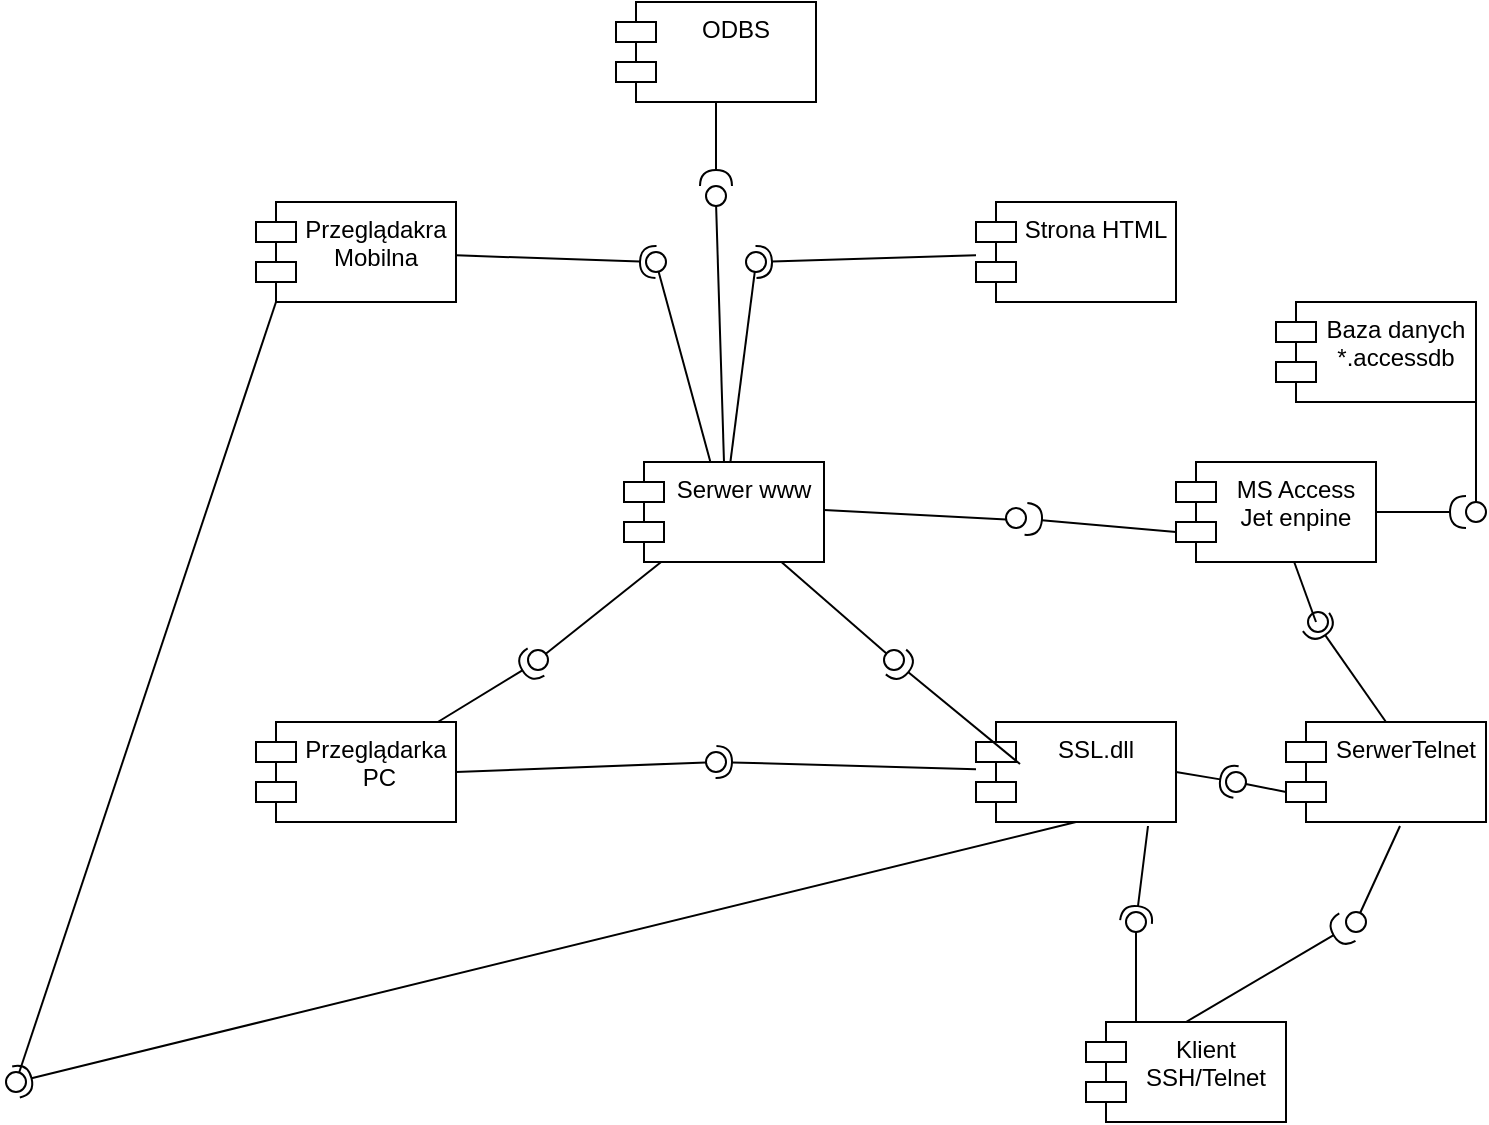<mxfile version="17.4.1" type="device"><diagram id="FEmVOM8YC1VBy2fihCA-" name="Page-1"><mxGraphModel dx="1422" dy="794" grid="1" gridSize="10" guides="1" tooltips="1" connect="1" arrows="1" fold="1" page="1" pageScale="1" pageWidth="827" pageHeight="1169" math="0" shadow="0"><root><mxCell id="0"/><mxCell id="1" parent="0"/><mxCell id="SUjSTDH74MfZ5J1Wyps8-1" value="Serwer www" style="shape=module;align=left;spacingLeft=20;align=center;verticalAlign=top;" vertex="1" parent="1"><mxGeometry x="364" y="320" width="100" height="50" as="geometry"/></mxCell><mxCell id="SUjSTDH74MfZ5J1Wyps8-2" value="Przeglądakra&#10;Mobilna" style="shape=module;align=left;spacingLeft=20;align=center;verticalAlign=top;" vertex="1" parent="1"><mxGeometry x="180" y="190" width="100" height="50" as="geometry"/></mxCell><mxCell id="SUjSTDH74MfZ5J1Wyps8-3" value="Strona HTML" style="shape=module;align=left;spacingLeft=20;align=center;verticalAlign=top;" vertex="1" parent="1"><mxGeometry x="540" y="190" width="100" height="50" as="geometry"/></mxCell><mxCell id="SUjSTDH74MfZ5J1Wyps8-4" value="Przeglądarka&#10; PC" style="shape=module;align=left;spacingLeft=20;align=center;verticalAlign=top;" vertex="1" parent="1"><mxGeometry x="180" y="450" width="100" height="50" as="geometry"/></mxCell><mxCell id="SUjSTDH74MfZ5J1Wyps8-5" value="SSL.dll&#10;" style="shape=module;align=left;spacingLeft=20;align=center;verticalAlign=top;" vertex="1" parent="1"><mxGeometry x="540" y="450" width="100" height="50" as="geometry"/></mxCell><mxCell id="SUjSTDH74MfZ5J1Wyps8-9" value="" style="rounded=0;orthogonalLoop=1;jettySize=auto;html=1;endArrow=halfCircle;endFill=0;endSize=6;strokeWidth=1;sketch=0;" edge="1" parent="1" source="SUjSTDH74MfZ5J1Wyps8-3"><mxGeometry relative="1" as="geometry"><mxPoint x="290" y="225" as="sourcePoint"/><mxPoint x="430" y="220" as="targetPoint"/></mxGeometry></mxCell><mxCell id="SUjSTDH74MfZ5J1Wyps8-10" value="" style="rounded=0;orthogonalLoop=1;jettySize=auto;html=1;endArrow=halfCircle;endFill=0;endSize=6;strokeWidth=1;sketch=0;exitX=0.22;exitY=0.42;exitDx=0;exitDy=0;exitPerimeter=0;" edge="1" parent="1" source="SUjSTDH74MfZ5J1Wyps8-5"><mxGeometry relative="1" as="geometry"><mxPoint x="550" y="400.002" as="sourcePoint"/><mxPoint x="500" y="420" as="targetPoint"/></mxGeometry></mxCell><mxCell id="SUjSTDH74MfZ5J1Wyps8-11" value="" style="rounded=0;orthogonalLoop=1;jettySize=auto;html=1;endArrow=halfCircle;endFill=0;endSize=6;strokeWidth=1;sketch=0;" edge="1" parent="1" source="SUjSTDH74MfZ5J1Wyps8-4"><mxGeometry relative="1" as="geometry"><mxPoint x="442" y="450" as="sourcePoint"/><mxPoint x="320" y="420" as="targetPoint"/></mxGeometry></mxCell><mxCell id="SUjSTDH74MfZ5J1Wyps8-13" value="" style="rounded=0;orthogonalLoop=1;jettySize=auto;html=1;endArrow=halfCircle;endFill=0;endSize=6;strokeWidth=1;sketch=0;" edge="1" parent="1" source="SUjSTDH74MfZ5J1Wyps8-2"><mxGeometry relative="1" as="geometry"><mxPoint x="420" y="240.002" as="sourcePoint"/><mxPoint x="380" y="220" as="targetPoint"/></mxGeometry></mxCell><mxCell id="SUjSTDH74MfZ5J1Wyps8-16" value="" style="ellipse;whiteSpace=wrap;html=1;align=center;aspect=fixed;resizable=0;points=[];outlineConnect=0;sketch=0;" vertex="1" parent="1"><mxGeometry x="316" y="414" width="10" height="10" as="geometry"/></mxCell><mxCell id="SUjSTDH74MfZ5J1Wyps8-17" value="" style="ellipse;whiteSpace=wrap;html=1;align=center;aspect=fixed;resizable=0;points=[];outlineConnect=0;sketch=0;" vertex="1" parent="1"><mxGeometry x="494" y="414" width="10" height="10" as="geometry"/></mxCell><mxCell id="SUjSTDH74MfZ5J1Wyps8-18" value="" style="ellipse;whiteSpace=wrap;html=1;align=center;aspect=fixed;resizable=0;points=[];outlineConnect=0;sketch=0;" vertex="1" parent="1"><mxGeometry x="425" y="215" width="10" height="10" as="geometry"/></mxCell><mxCell id="SUjSTDH74MfZ5J1Wyps8-20" value="" style="ellipse;whiteSpace=wrap;html=1;align=center;aspect=fixed;resizable=0;points=[];outlineConnect=0;sketch=0;" vertex="1" parent="1"><mxGeometry x="375" y="215" width="10" height="10" as="geometry"/></mxCell><mxCell id="SUjSTDH74MfZ5J1Wyps8-21" value="" style="endArrow=none;html=1;rounded=0;" edge="1" parent="1" source="SUjSTDH74MfZ5J1Wyps8-20" target="SUjSTDH74MfZ5J1Wyps8-1"><mxGeometry relative="1" as="geometry"><mxPoint x="330" y="410" as="sourcePoint"/><mxPoint x="490" y="410" as="targetPoint"/></mxGeometry></mxCell><mxCell id="SUjSTDH74MfZ5J1Wyps8-22" value="" style="endArrow=none;html=1;rounded=0;" edge="1" parent="1" source="SUjSTDH74MfZ5J1Wyps8-1" target="SUjSTDH74MfZ5J1Wyps8-16"><mxGeometry relative="1" as="geometry"><mxPoint x="388.003" y="429.997" as="sourcePoint"/><mxPoint x="413.9" y="525.17" as="targetPoint"/></mxGeometry></mxCell><mxCell id="SUjSTDH74MfZ5J1Wyps8-23" value="" style="endArrow=none;html=1;rounded=0;" edge="1" parent="1" source="SUjSTDH74MfZ5J1Wyps8-18" target="SUjSTDH74MfZ5J1Wyps8-1"><mxGeometry relative="1" as="geometry"><mxPoint x="401.303" y="244.827" as="sourcePoint"/><mxPoint x="427.2" y="340" as="targetPoint"/></mxGeometry></mxCell><mxCell id="SUjSTDH74MfZ5J1Wyps8-25" value="" style="endArrow=none;html=1;rounded=0;" edge="1" parent="1" source="SUjSTDH74MfZ5J1Wyps8-17" target="SUjSTDH74MfZ5J1Wyps8-1"><mxGeometry relative="1" as="geometry"><mxPoint x="439.404" y="234.964" as="sourcePoint"/><mxPoint x="427.2" y="330" as="targetPoint"/></mxGeometry></mxCell><mxCell id="SUjSTDH74MfZ5J1Wyps8-26" value="" style="rounded=0;orthogonalLoop=1;jettySize=auto;html=1;endArrow=halfCircle;endFill=0;endSize=6;strokeWidth=1;sketch=0;exitX=0.5;exitY=1;exitDx=0;exitDy=0;" edge="1" parent="1" source="SUjSTDH74MfZ5J1Wyps8-5"><mxGeometry relative="1" as="geometry"><mxPoint x="572" y="481" as="sourcePoint"/><mxPoint x="60" y="630" as="targetPoint"/></mxGeometry></mxCell><mxCell id="SUjSTDH74MfZ5J1Wyps8-27" value="" style="ellipse;whiteSpace=wrap;html=1;align=center;aspect=fixed;resizable=0;points=[];outlineConnect=0;sketch=0;" vertex="1" parent="1"><mxGeometry x="55" y="625" width="10" height="10" as="geometry"/></mxCell><mxCell id="SUjSTDH74MfZ5J1Wyps8-28" value="" style="endArrow=none;html=1;rounded=0;exitX=0;exitY=1;exitDx=10;exitDy=0;exitPerimeter=0;" edge="1" parent="1" source="SUjSTDH74MfZ5J1Wyps8-2" target="SUjSTDH74MfZ5J1Wyps8-27"><mxGeometry relative="1" as="geometry"><mxPoint x="391.303" y="234.827" as="sourcePoint"/><mxPoint x="417.2" y="330" as="targetPoint"/></mxGeometry></mxCell><mxCell id="SUjSTDH74MfZ5J1Wyps8-29" value="" style="rounded=0;orthogonalLoop=1;jettySize=auto;html=1;endArrow=halfCircle;endFill=0;endSize=6;strokeWidth=1;sketch=0;" edge="1" parent="1" source="SUjSTDH74MfZ5J1Wyps8-5"><mxGeometry relative="1" as="geometry"><mxPoint x="280.909" y="460" as="sourcePoint"/><mxPoint x="410" y="470" as="targetPoint"/></mxGeometry></mxCell><mxCell id="SUjSTDH74MfZ5J1Wyps8-30" value="" style="ellipse;whiteSpace=wrap;html=1;align=center;aspect=fixed;resizable=0;points=[];outlineConnect=0;sketch=0;" vertex="1" parent="1"><mxGeometry x="405" y="465" width="10" height="10" as="geometry"/></mxCell><mxCell id="SUjSTDH74MfZ5J1Wyps8-31" value="" style="endArrow=none;html=1;rounded=0;entryX=1;entryY=0.5;entryDx=0;entryDy=0;" edge="1" parent="1" source="SUjSTDH74MfZ5J1Wyps8-30" target="SUjSTDH74MfZ5J1Wyps8-4"><mxGeometry relative="1" as="geometry"><mxPoint x="392.581" y="380" as="sourcePoint"/><mxPoint x="334.913" y="425.887" as="targetPoint"/></mxGeometry></mxCell><mxCell id="SUjSTDH74MfZ5J1Wyps8-32" value="MS Access&#10;Jet enpine" style="shape=module;align=left;spacingLeft=20;align=center;verticalAlign=top;" vertex="1" parent="1"><mxGeometry x="640" y="320" width="100" height="50" as="geometry"/></mxCell><mxCell id="SUjSTDH74MfZ5J1Wyps8-33" value="" style="endArrow=none;html=1;rounded=0;entryX=1;entryY=0.5;entryDx=0;entryDy=0;" edge="1" parent="1"><mxGeometry relative="1" as="geometry"><mxPoint x="560" y="349" as="sourcePoint"/><mxPoint x="464" y="344" as="targetPoint"/></mxGeometry></mxCell><mxCell id="SUjSTDH74MfZ5J1Wyps8-34" value="" style="ellipse;whiteSpace=wrap;html=1;align=center;aspect=fixed;resizable=0;points=[];outlineConnect=0;sketch=0;" vertex="1" parent="1"><mxGeometry x="555" y="343" width="10" height="10" as="geometry"/></mxCell><mxCell id="SUjSTDH74MfZ5J1Wyps8-35" value="" style="rounded=0;orthogonalLoop=1;jettySize=auto;html=1;endArrow=halfCircle;endFill=0;endSize=6;strokeWidth=1;sketch=0;exitX=0;exitY=0;exitDx=0;exitDy=35;exitPerimeter=0;" edge="1" parent="1"><mxGeometry relative="1" as="geometry"><mxPoint x="640" y="355" as="sourcePoint"/><mxPoint x="564.981" y="348.436" as="targetPoint"/></mxGeometry></mxCell><mxCell id="SUjSTDH74MfZ5J1Wyps8-36" value="Baza danych&#10;*.accessdb" style="shape=module;align=left;spacingLeft=20;align=center;verticalAlign=top;" vertex="1" parent="1"><mxGeometry x="690" y="240" width="100" height="50" as="geometry"/></mxCell><mxCell id="SUjSTDH74MfZ5J1Wyps8-37" value="" style="endArrow=none;html=1;rounded=0;entryX=1;entryY=1;entryDx=0;entryDy=0;" edge="1" parent="1" source="SUjSTDH74MfZ5J1Wyps8-38" target="SUjSTDH74MfZ5J1Wyps8-36"><mxGeometry relative="1" as="geometry"><mxPoint x="780" y="320" as="sourcePoint"/><mxPoint x="474" y="355" as="targetPoint"/></mxGeometry></mxCell><mxCell id="SUjSTDH74MfZ5J1Wyps8-38" value="" style="ellipse;whiteSpace=wrap;html=1;align=center;aspect=fixed;resizable=0;points=[];outlineConnect=0;sketch=0;" vertex="1" parent="1"><mxGeometry x="785" y="340" width="10" height="10" as="geometry"/></mxCell><mxCell id="SUjSTDH74MfZ5J1Wyps8-39" value="" style="rounded=0;orthogonalLoop=1;jettySize=auto;html=1;endArrow=halfCircle;endFill=0;endSize=6;strokeWidth=1;sketch=0;exitX=1;exitY=0.5;exitDx=0;exitDy=0;" edge="1" parent="1" source="SUjSTDH74MfZ5J1Wyps8-32" target="SUjSTDH74MfZ5J1Wyps8-38"><mxGeometry relative="1" as="geometry"><mxPoint x="656" y="358" as="sourcePoint"/><mxPoint x="570" y="358" as="targetPoint"/></mxGeometry></mxCell><mxCell id="SUjSTDH74MfZ5J1Wyps8-41" value="SerwerTelnet" style="shape=module;align=left;spacingLeft=20;align=center;verticalAlign=top;" vertex="1" parent="1"><mxGeometry x="695" y="450" width="100" height="50" as="geometry"/></mxCell><mxCell id="SUjSTDH74MfZ5J1Wyps8-42" value="Klient&#10;SSH/Telnet&#10;" style="shape=module;align=left;spacingLeft=20;align=center;verticalAlign=top;" vertex="1" parent="1"><mxGeometry x="595" y="600" width="100" height="50" as="geometry"/></mxCell><mxCell id="SUjSTDH74MfZ5J1Wyps8-43" value="" style="ellipse;whiteSpace=wrap;html=1;align=center;aspect=fixed;resizable=0;points=[];outlineConnect=0;sketch=0;" vertex="1" parent="1"><mxGeometry x="706" y="395" width="10" height="10" as="geometry"/></mxCell><mxCell id="SUjSTDH74MfZ5J1Wyps8-44" value="" style="endArrow=none;html=1;rounded=0;" edge="1" parent="1" target="SUjSTDH74MfZ5J1Wyps8-32"><mxGeometry relative="1" as="geometry"><mxPoint x="710" y="400" as="sourcePoint"/><mxPoint x="730" y="410" as="targetPoint"/></mxGeometry></mxCell><mxCell id="SUjSTDH74MfZ5J1Wyps8-45" value="" style="rounded=0;orthogonalLoop=1;jettySize=auto;html=1;endArrow=halfCircle;endFill=0;endSize=6;strokeWidth=1;sketch=0;exitX=0.5;exitY=0;exitDx=0;exitDy=0;" edge="1" parent="1" source="SUjSTDH74MfZ5J1Wyps8-41"><mxGeometry relative="1" as="geometry"><mxPoint x="750" y="355" as="sourcePoint"/><mxPoint x="710" y="400" as="targetPoint"/></mxGeometry></mxCell><mxCell id="SUjSTDH74MfZ5J1Wyps8-47" value="" style="endArrow=none;html=1;rounded=0;entryX=0.57;entryY=1.04;entryDx=0;entryDy=0;entryPerimeter=0;" edge="1" parent="1" target="SUjSTDH74MfZ5J1Wyps8-41"><mxGeometry relative="1" as="geometry"><mxPoint x="730" y="550" as="sourcePoint"/><mxPoint x="290" y="485" as="targetPoint"/></mxGeometry></mxCell><mxCell id="SUjSTDH74MfZ5J1Wyps8-48" value="" style="ellipse;whiteSpace=wrap;html=1;align=center;aspect=fixed;resizable=0;points=[];outlineConnect=0;sketch=0;" vertex="1" parent="1"><mxGeometry x="725" y="545" width="10" height="10" as="geometry"/></mxCell><mxCell id="SUjSTDH74MfZ5J1Wyps8-50" value="" style="rounded=0;orthogonalLoop=1;jettySize=auto;html=1;endArrow=halfCircle;endFill=0;endSize=6;strokeWidth=1;sketch=0;exitX=0.5;exitY=0;exitDx=0;exitDy=0;" edge="1" parent="1" source="SUjSTDH74MfZ5J1Wyps8-42" target="SUjSTDH74MfZ5J1Wyps8-48"><mxGeometry relative="1" as="geometry"><mxPoint x="550" y="483.611" as="sourcePoint"/><mxPoint x="420" y="480" as="targetPoint"/></mxGeometry></mxCell><mxCell id="SUjSTDH74MfZ5J1Wyps8-51" value="" style="rounded=0;orthogonalLoop=1;jettySize=auto;html=1;endArrow=halfCircle;endFill=0;endSize=6;strokeWidth=1;sketch=0;exitX=0.86;exitY=1.04;exitDx=0;exitDy=0;exitPerimeter=0;" edge="1" parent="1" source="SUjSTDH74MfZ5J1Wyps8-5"><mxGeometry relative="1" as="geometry"><mxPoint x="550" y="483.611" as="sourcePoint"/><mxPoint x="620" y="550" as="targetPoint"/></mxGeometry></mxCell><mxCell id="SUjSTDH74MfZ5J1Wyps8-52" value="" style="ellipse;whiteSpace=wrap;html=1;align=center;aspect=fixed;resizable=0;points=[];outlineConnect=0;sketch=0;" vertex="1" parent="1"><mxGeometry x="615" y="545" width="10" height="10" as="geometry"/></mxCell><mxCell id="SUjSTDH74MfZ5J1Wyps8-54" value="" style="endArrow=none;html=1;rounded=0;exitX=0.25;exitY=0;exitDx=0;exitDy=0;" edge="1" parent="1" source="SUjSTDH74MfZ5J1Wyps8-42" target="SUjSTDH74MfZ5J1Wyps8-52"><mxGeometry relative="1" as="geometry"><mxPoint x="415.004" y="480.192" as="sourcePoint"/><mxPoint x="290" y="485" as="targetPoint"/></mxGeometry></mxCell><mxCell id="SUjSTDH74MfZ5J1Wyps8-55" value="" style="rounded=0;orthogonalLoop=1;jettySize=auto;html=1;endArrow=halfCircle;endFill=0;endSize=6;strokeWidth=1;sketch=0;exitX=1;exitY=0.5;exitDx=0;exitDy=0;" edge="1" parent="1" source="SUjSTDH74MfZ5J1Wyps8-5"><mxGeometry relative="1" as="geometry"><mxPoint x="636" y="512" as="sourcePoint"/><mxPoint x="670" y="480" as="targetPoint"/></mxGeometry></mxCell><mxCell id="SUjSTDH74MfZ5J1Wyps8-56" value="" style="ellipse;whiteSpace=wrap;html=1;align=center;aspect=fixed;resizable=0;points=[];outlineConnect=0;sketch=0;" vertex="1" parent="1"><mxGeometry x="665" y="475" width="10" height="10" as="geometry"/></mxCell><mxCell id="SUjSTDH74MfZ5J1Wyps8-57" value="" style="endArrow=none;html=1;rounded=0;exitX=0;exitY=0;exitDx=0;exitDy=35;exitPerimeter=0;" edge="1" parent="1" source="SUjSTDH74MfZ5J1Wyps8-41" target="SUjSTDH74MfZ5J1Wyps8-56"><mxGeometry relative="1" as="geometry"><mxPoint x="630" y="610" as="sourcePoint"/><mxPoint x="630" y="565" as="targetPoint"/></mxGeometry></mxCell><mxCell id="SUjSTDH74MfZ5J1Wyps8-58" value="ODBS" style="shape=module;align=left;spacingLeft=20;align=center;verticalAlign=top;" vertex="1" parent="1"><mxGeometry x="360" y="90" width="100" height="50" as="geometry"/></mxCell><mxCell id="SUjSTDH74MfZ5J1Wyps8-59" value="" style="endArrow=none;html=1;rounded=0;entryX=0.5;entryY=0;entryDx=0;entryDy=0;" edge="1" parent="1" target="SUjSTDH74MfZ5J1Wyps8-1"><mxGeometry relative="1" as="geometry"><mxPoint x="410" y="190" as="sourcePoint"/><mxPoint x="427.2" y="330" as="targetPoint"/></mxGeometry></mxCell><mxCell id="SUjSTDH74MfZ5J1Wyps8-60" value="" style="ellipse;whiteSpace=wrap;html=1;align=center;aspect=fixed;resizable=0;points=[];outlineConnect=0;sketch=0;" vertex="1" parent="1"><mxGeometry x="405" y="182" width="10" height="10" as="geometry"/></mxCell><mxCell id="SUjSTDH74MfZ5J1Wyps8-61" value="" style="rounded=0;orthogonalLoop=1;jettySize=auto;html=1;endArrow=halfCircle;endFill=0;endSize=6;strokeWidth=1;sketch=0;exitX=0.5;exitY=1;exitDx=0;exitDy=0;" edge="1" parent="1" source="SUjSTDH74MfZ5J1Wyps8-58" target="SUjSTDH74MfZ5J1Wyps8-60"><mxGeometry relative="1" as="geometry"><mxPoint x="550" y="226.562" as="sourcePoint"/><mxPoint x="440" y="230" as="targetPoint"/></mxGeometry></mxCell></root></mxGraphModel></diagram></mxfile>